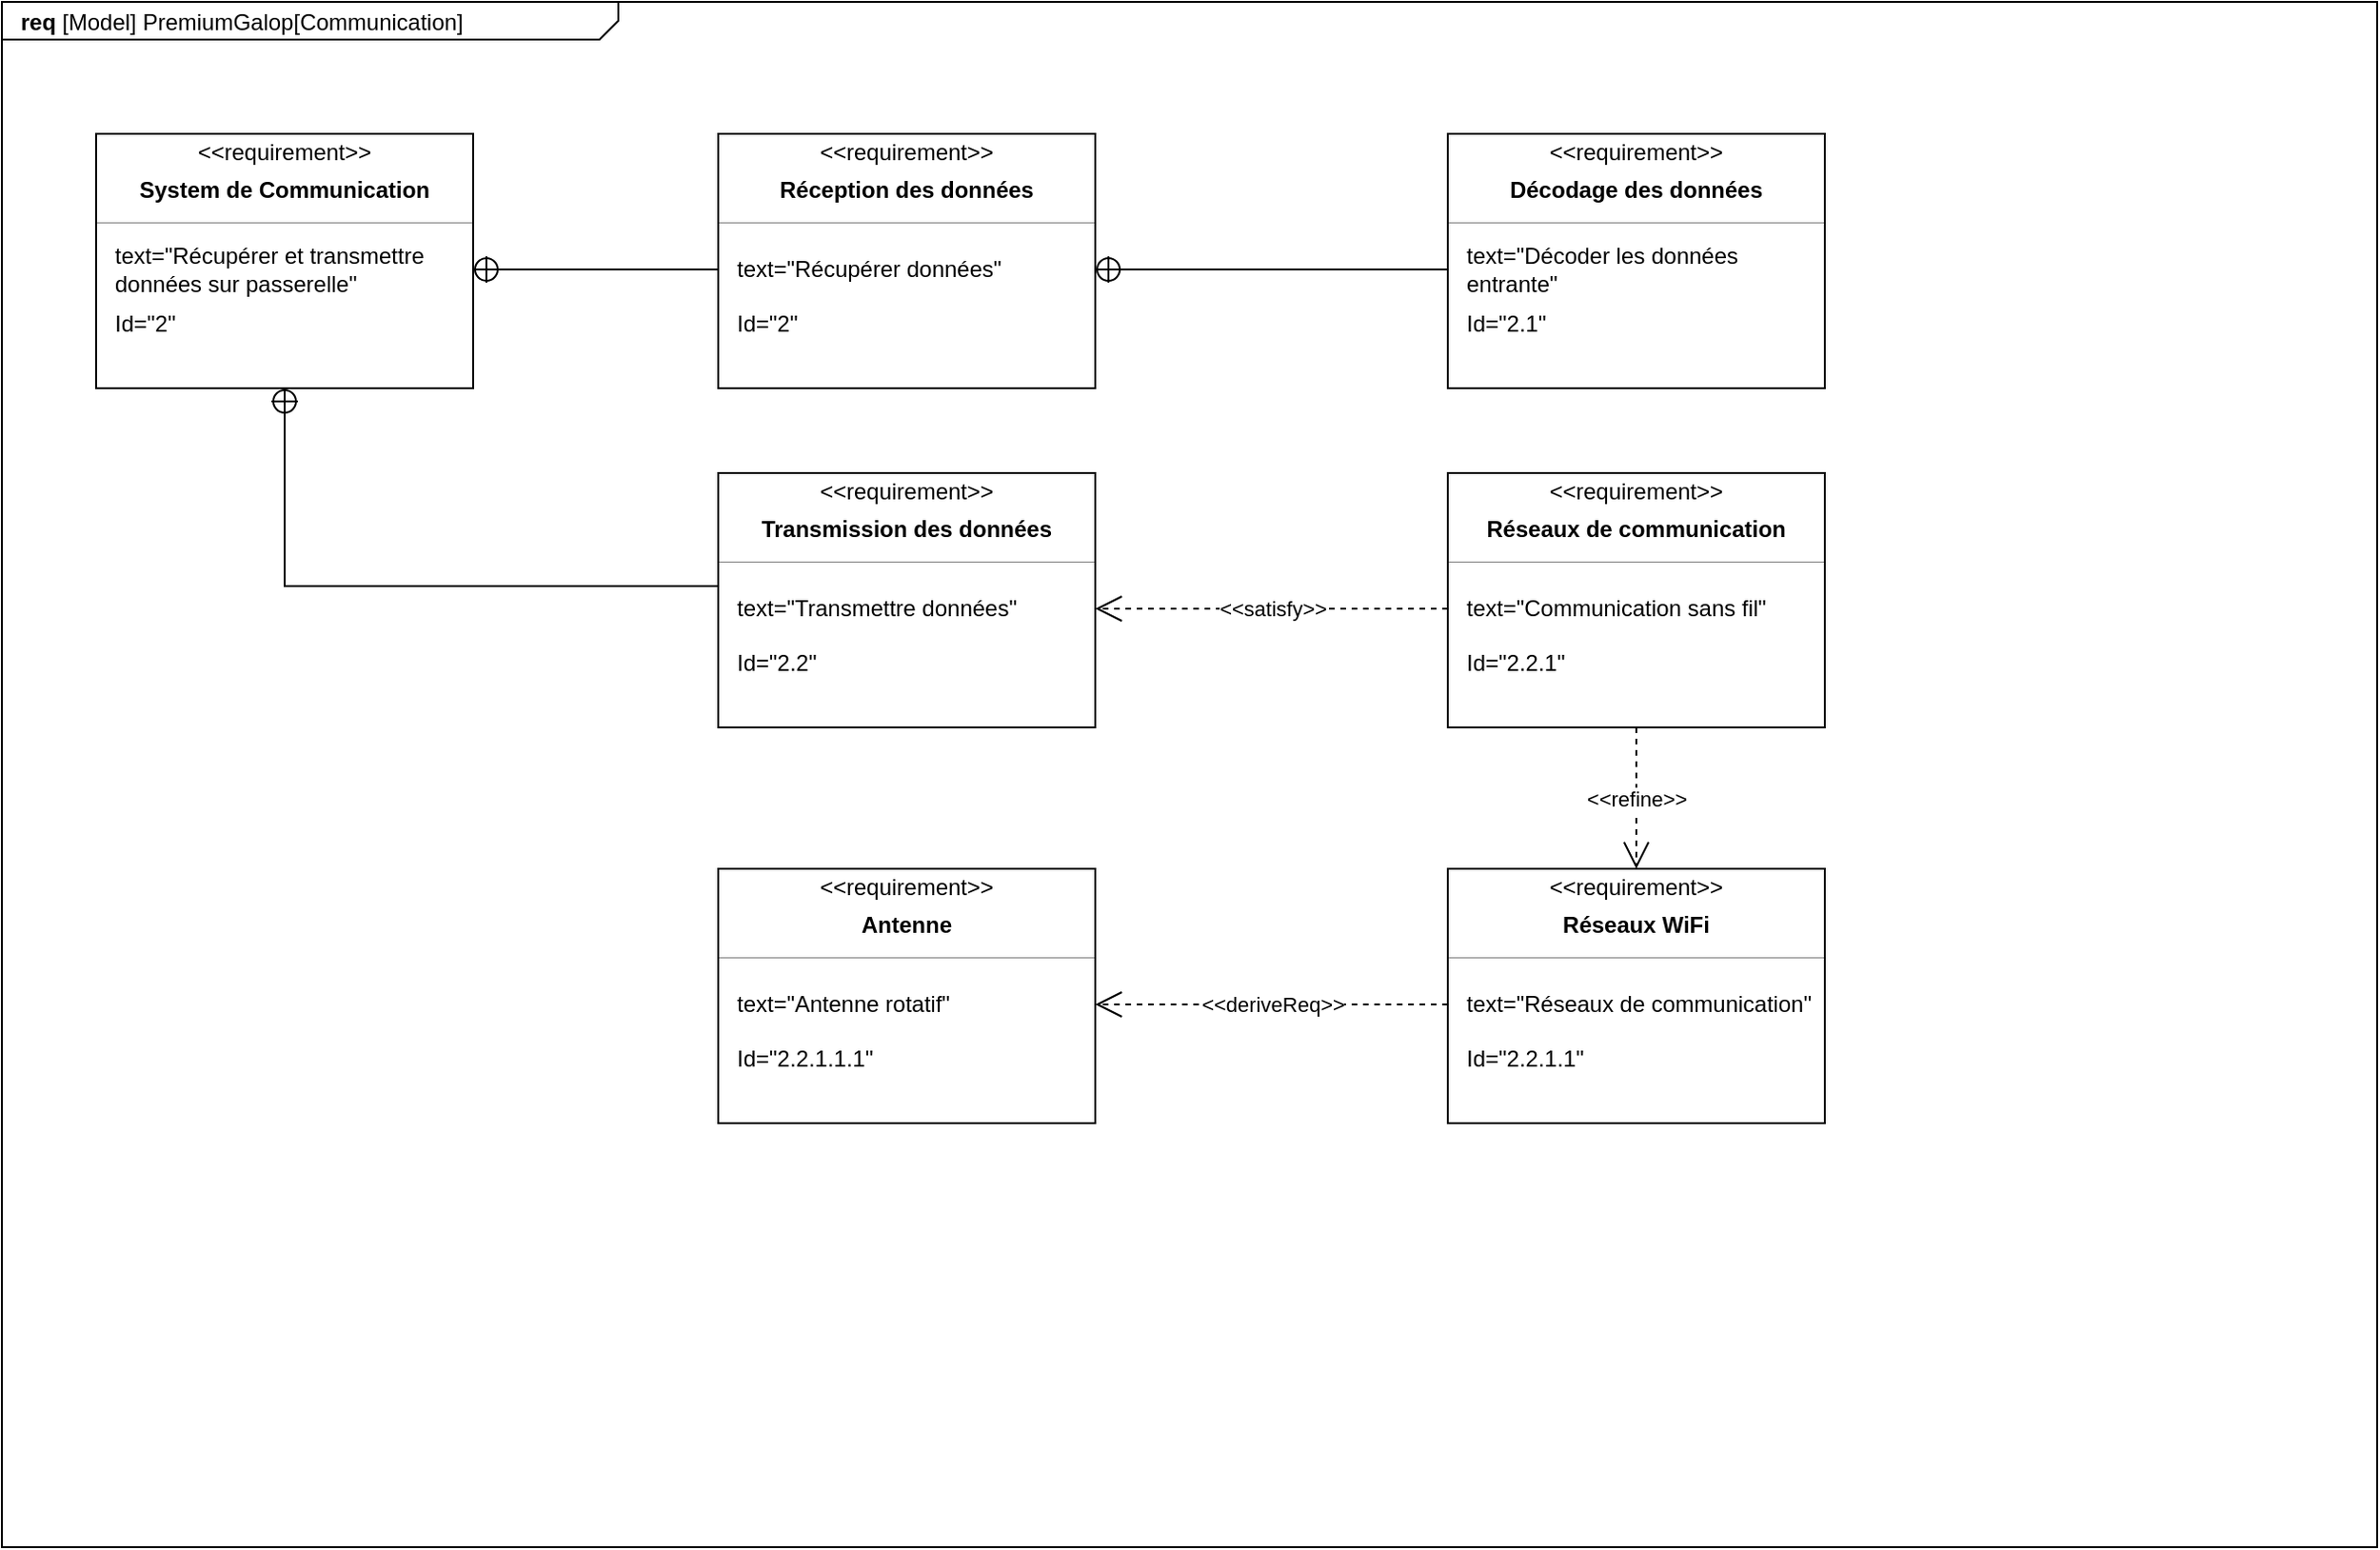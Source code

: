 <mxfile version="26.0.8">
  <diagram name="Page-1" id="929967ad-93f9-6ef4-fab6-5d389245f69c">
    <mxGraphModel dx="1468" dy="1908" grid="1" gridSize="10" guides="1" tooltips="1" connect="1" arrows="1" fold="1" page="1" pageScale="1.5" pageWidth="1169" pageHeight="826" background="none" math="0" shadow="0">
      <root>
        <mxCell id="0" style=";html=1;" />
        <mxCell id="1" style=";html=1;" parent="0" />
        <mxCell id="1672d66443f91eb5-1" value="&lt;p style=&quot;margin: 0px ; margin-top: 4px ; margin-left: 10px ; text-align: left&quot;&gt;&lt;b&gt;req&lt;/b&gt; [Model] PremiumGalop[Communication]&lt;/p&gt;" style="html=1;strokeWidth=1;shape=mxgraph.sysml.package;html=1;overflow=fill;whiteSpace=wrap;fillColor=none;gradientColor=none;fontSize=12;align=center;labelX=327.64;" parent="1" vertex="1">
          <mxGeometry x="110" y="-70" width="1260" height="820" as="geometry" />
        </mxCell>
        <mxCell id="gL3Civ_0kA5RlNFKBFCX-1" value="" style="fontStyle=1;align=center;verticalAlign=middle;childLayout=stackLayout;horizontal=1;horizontalStack=0;resizeParent=1;resizeParentMax=0;resizeLast=0;marginBottom=0;" parent="1" vertex="1">
          <mxGeometry x="160" width="200" height="135" as="geometry" />
        </mxCell>
        <mxCell id="gL3Civ_0kA5RlNFKBFCX-2" value="&amp;lt;&amp;lt;requirement&amp;gt;&amp;gt;" style="html=1;align=center;spacing=0;verticalAlign=middle;strokeColor=none;fillColor=none;whiteSpace=wrap;spacingTop=3;" parent="gL3Civ_0kA5RlNFKBFCX-1" vertex="1">
          <mxGeometry width="200" height="16" as="geometry" />
        </mxCell>
        <mxCell id="gL3Civ_0kA5RlNFKBFCX-3" value="System de Communication" style="html=1;align=center;spacing=0;verticalAlign=middle;strokeColor=none;fillColor=none;whiteSpace=wrap;fontStyle=1" parent="gL3Civ_0kA5RlNFKBFCX-1" vertex="1">
          <mxGeometry y="16" width="200" height="27" as="geometry" />
        </mxCell>
        <mxCell id="gL3Civ_0kA5RlNFKBFCX-4" value="" style="line;strokeWidth=0.25;fillColor=none;align=left;verticalAlign=middle;spacingTop=-1;spacingLeft=3;spacingRight=3;rotatable=0;labelPosition=right;points=[];portConstraint=eastwest;" parent="gL3Civ_0kA5RlNFKBFCX-1" vertex="1">
          <mxGeometry y="43" width="200" height="8" as="geometry" />
        </mxCell>
        <mxCell id="gL3Civ_0kA5RlNFKBFCX-5" value="text=&quot;Récupérer et transmettre données sur passerelle&quot;" style="html=1;align=left;spacing=0;verticalAlign=middle;strokeColor=none;fillColor=none;whiteSpace=wrap;spacingLeft=10;" parent="gL3Civ_0kA5RlNFKBFCX-1" vertex="1">
          <mxGeometry y="51" width="200" height="42" as="geometry" />
        </mxCell>
        <mxCell id="gL3Civ_0kA5RlNFKBFCX-6" value="Id=&quot;2&lt;span style=&quot;background-color: transparent; color: light-dark(rgb(0, 0, 0), rgb(255, 255, 255));&quot;&gt;&quot;&lt;/span&gt;" style="html=1;align=left;spacing=0;verticalAlign=middle;strokeColor=none;fillColor=none;whiteSpace=wrap;spacingLeft=10;" parent="gL3Civ_0kA5RlNFKBFCX-1" vertex="1">
          <mxGeometry y="93" width="200" height="16" as="geometry" />
        </mxCell>
        <mxCell id="gL3Civ_0kA5RlNFKBFCX-7" value="" style="html=1;align=center;spacing=0;verticalAlign=middle;strokeColor=none;fillColor=none;whiteSpace=wrap;" parent="gL3Civ_0kA5RlNFKBFCX-1" vertex="1">
          <mxGeometry y="109" width="200" height="26" as="geometry" />
        </mxCell>
        <mxCell id="gL3Civ_0kA5RlNFKBFCX-18" value="" style="rounded=0;html=1;labelBackgroundColor=none;endArrow=none;edgeStyle=elbowEdgeStyle;elbow=vertical;startArrow=sysMLPackCont;startSize=12;exitX=1;exitY=0.5;exitDx=0;exitDy=0;entryX=0;entryY=0.5;entryDx=0;entryDy=0;" parent="1" source="gL3Civ_0kA5RlNFKBFCX-5" target="Au6MMPrLlBBfnPEqebIy-34" edge="1">
          <mxGeometry relative="1" as="geometry">
            <mxPoint x="840" y="-160" as="sourcePoint" />
            <mxPoint x="440" y="72" as="targetPoint" />
            <Array as="points" />
          </mxGeometry>
        </mxCell>
        <mxCell id="gL3Civ_0kA5RlNFKBFCX-19" value="" style="rounded=0;html=1;labelBackgroundColor=none;endArrow=none;edgeStyle=elbowEdgeStyle;elbow=vertical;startArrow=sysMLPackCont;startSize=12;entryX=0;entryY=0.25;entryDx=0;entryDy=0;exitX=0.5;exitY=1;exitDx=0;exitDy=0;" parent="1" source="gL3Civ_0kA5RlNFKBFCX-7" target="Au6MMPrLlBBfnPEqebIy-13" edge="1">
          <mxGeometry relative="1" as="geometry">
            <mxPoint x="740" y="200" as="sourcePoint" />
            <mxPoint x="440" y="241.5" as="targetPoint" />
            <Array as="points">
              <mxPoint x="360" y="240" />
            </Array>
          </mxGeometry>
        </mxCell>
        <mxCell id="Au6MMPrLlBBfnPEqebIy-1" value="" style="fontStyle=1;align=center;verticalAlign=middle;childLayout=stackLayout;horizontal=1;horizontalStack=0;resizeParent=1;resizeParentMax=0;resizeLast=0;marginBottom=0;" parent="1" vertex="1">
          <mxGeometry x="877" width="200" height="135" as="geometry" />
        </mxCell>
        <mxCell id="Au6MMPrLlBBfnPEqebIy-2" value="&amp;lt;&amp;lt;requirement&amp;gt;&amp;gt;" style="html=1;align=center;spacing=0;verticalAlign=middle;strokeColor=none;fillColor=none;whiteSpace=wrap;spacingTop=3;" parent="Au6MMPrLlBBfnPEqebIy-1" vertex="1">
          <mxGeometry width="200" height="16" as="geometry" />
        </mxCell>
        <mxCell id="Au6MMPrLlBBfnPEqebIy-3" value="Décodage des données" style="html=1;align=center;spacing=0;verticalAlign=middle;strokeColor=none;fillColor=none;whiteSpace=wrap;fontStyle=1" parent="Au6MMPrLlBBfnPEqebIy-1" vertex="1">
          <mxGeometry y="16" width="200" height="27" as="geometry" />
        </mxCell>
        <mxCell id="Au6MMPrLlBBfnPEqebIy-4" value="" style="line;strokeWidth=0.25;fillColor=none;align=left;verticalAlign=middle;spacingTop=-1;spacingLeft=3;spacingRight=3;rotatable=0;labelPosition=right;points=[];portConstraint=eastwest;" parent="Au6MMPrLlBBfnPEqebIy-1" vertex="1">
          <mxGeometry y="43" width="200" height="8" as="geometry" />
        </mxCell>
        <mxCell id="Au6MMPrLlBBfnPEqebIy-5" value="text=&quot;Décoder les données entrante&quot;" style="html=1;align=left;spacing=0;verticalAlign=middle;strokeColor=none;fillColor=none;whiteSpace=wrap;spacingLeft=10;" parent="Au6MMPrLlBBfnPEqebIy-1" vertex="1">
          <mxGeometry y="51" width="200" height="42" as="geometry" />
        </mxCell>
        <mxCell id="Au6MMPrLlBBfnPEqebIy-6" value="Id=&quot;2.1&lt;span style=&quot;background-color: transparent; color: light-dark(rgb(0, 0, 0), rgb(255, 255, 255));&quot;&gt;&quot;&lt;/span&gt;" style="html=1;align=left;spacing=0;verticalAlign=middle;strokeColor=none;fillColor=none;whiteSpace=wrap;spacingLeft=10;" parent="Au6MMPrLlBBfnPEqebIy-1" vertex="1">
          <mxGeometry y="93" width="200" height="16" as="geometry" />
        </mxCell>
        <mxCell id="Au6MMPrLlBBfnPEqebIy-7" value="" style="html=1;align=center;spacing=0;verticalAlign=middle;strokeColor=none;fillColor=none;whiteSpace=wrap;" parent="Au6MMPrLlBBfnPEqebIy-1" vertex="1">
          <mxGeometry y="109" width="200" height="26" as="geometry" />
        </mxCell>
        <mxCell id="Au6MMPrLlBBfnPEqebIy-9" value="" style="fontStyle=1;align=center;verticalAlign=middle;childLayout=stackLayout;horizontal=1;horizontalStack=0;resizeParent=1;resizeParentMax=0;resizeLast=0;marginBottom=0;" parent="1" vertex="1">
          <mxGeometry x="490" y="180" width="200" height="135" as="geometry" />
        </mxCell>
        <mxCell id="Au6MMPrLlBBfnPEqebIy-10" value="&amp;lt;&amp;lt;requirement&amp;gt;&amp;gt;" style="html=1;align=center;spacing=0;verticalAlign=middle;strokeColor=none;fillColor=none;whiteSpace=wrap;spacingTop=3;" parent="Au6MMPrLlBBfnPEqebIy-9" vertex="1">
          <mxGeometry width="200" height="16" as="geometry" />
        </mxCell>
        <mxCell id="Au6MMPrLlBBfnPEqebIy-11" value="Transmission des données" style="html=1;align=center;spacing=0;verticalAlign=middle;strokeColor=none;fillColor=none;whiteSpace=wrap;fontStyle=1" parent="Au6MMPrLlBBfnPEqebIy-9" vertex="1">
          <mxGeometry y="16" width="200" height="27" as="geometry" />
        </mxCell>
        <mxCell id="Au6MMPrLlBBfnPEqebIy-12" value="" style="line;strokeWidth=0.25;fillColor=none;align=left;verticalAlign=middle;spacingTop=-1;spacingLeft=3;spacingRight=3;rotatable=0;labelPosition=right;points=[];portConstraint=eastwest;" parent="Au6MMPrLlBBfnPEqebIy-9" vertex="1">
          <mxGeometry y="43" width="200" height="8" as="geometry" />
        </mxCell>
        <mxCell id="Au6MMPrLlBBfnPEqebIy-13" value="text=&quot;Transmettre données&quot;" style="html=1;align=left;spacing=0;verticalAlign=middle;strokeColor=none;fillColor=none;whiteSpace=wrap;spacingLeft=10;" parent="Au6MMPrLlBBfnPEqebIy-9" vertex="1">
          <mxGeometry y="51" width="200" height="42" as="geometry" />
        </mxCell>
        <mxCell id="Au6MMPrLlBBfnPEqebIy-14" value="Id=&quot;2.2&lt;span style=&quot;background-color: transparent; color: light-dark(rgb(0, 0, 0), rgb(255, 255, 255));&quot;&gt;&quot;&lt;/span&gt;" style="html=1;align=left;spacing=0;verticalAlign=middle;strokeColor=none;fillColor=none;whiteSpace=wrap;spacingLeft=10;" parent="Au6MMPrLlBBfnPEqebIy-9" vertex="1">
          <mxGeometry y="93" width="200" height="16" as="geometry" />
        </mxCell>
        <mxCell id="Au6MMPrLlBBfnPEqebIy-15" value="" style="html=1;align=center;spacing=0;verticalAlign=middle;strokeColor=none;fillColor=none;whiteSpace=wrap;" parent="Au6MMPrLlBBfnPEqebIy-9" vertex="1">
          <mxGeometry y="109" width="200" height="26" as="geometry" />
        </mxCell>
        <mxCell id="Au6MMPrLlBBfnPEqebIy-30" value="" style="fontStyle=1;align=center;verticalAlign=middle;childLayout=stackLayout;horizontal=1;horizontalStack=0;resizeParent=1;resizeParentMax=0;resizeLast=0;marginBottom=0;" parent="1" vertex="1">
          <mxGeometry x="490" width="200" height="135" as="geometry" />
        </mxCell>
        <mxCell id="Au6MMPrLlBBfnPEqebIy-31" value="&amp;lt;&amp;lt;requirement&amp;gt;&amp;gt;" style="html=1;align=center;spacing=0;verticalAlign=middle;strokeColor=none;fillColor=none;whiteSpace=wrap;spacingTop=3;" parent="Au6MMPrLlBBfnPEqebIy-30" vertex="1">
          <mxGeometry width="200" height="16" as="geometry" />
        </mxCell>
        <mxCell id="Au6MMPrLlBBfnPEqebIy-32" value="Réception des données" style="html=1;align=center;spacing=0;verticalAlign=middle;strokeColor=none;fillColor=none;whiteSpace=wrap;fontStyle=1" parent="Au6MMPrLlBBfnPEqebIy-30" vertex="1">
          <mxGeometry y="16" width="200" height="27" as="geometry" />
        </mxCell>
        <mxCell id="Au6MMPrLlBBfnPEqebIy-33" value="" style="line;strokeWidth=0.25;fillColor=none;align=left;verticalAlign=middle;spacingTop=-1;spacingLeft=3;spacingRight=3;rotatable=0;labelPosition=right;points=[];portConstraint=eastwest;" parent="Au6MMPrLlBBfnPEqebIy-30" vertex="1">
          <mxGeometry y="43" width="200" height="8" as="geometry" />
        </mxCell>
        <mxCell id="Au6MMPrLlBBfnPEqebIy-34" value="text=&quot;Récupérer données&quot;" style="html=1;align=left;spacing=0;verticalAlign=middle;strokeColor=none;fillColor=none;whiteSpace=wrap;spacingLeft=10;" parent="Au6MMPrLlBBfnPEqebIy-30" vertex="1">
          <mxGeometry y="51" width="200" height="42" as="geometry" />
        </mxCell>
        <mxCell id="Au6MMPrLlBBfnPEqebIy-35" value="Id=&quot;2&lt;span style=&quot;background-color: transparent; color: light-dark(rgb(0, 0, 0), rgb(255, 255, 255));&quot;&gt;&quot;&lt;/span&gt;" style="html=1;align=left;spacing=0;verticalAlign=middle;strokeColor=none;fillColor=none;whiteSpace=wrap;spacingLeft=10;" parent="Au6MMPrLlBBfnPEqebIy-30" vertex="1">
          <mxGeometry y="93" width="200" height="16" as="geometry" />
        </mxCell>
        <mxCell id="Au6MMPrLlBBfnPEqebIy-36" value="" style="html=1;align=center;spacing=0;verticalAlign=middle;strokeColor=none;fillColor=none;whiteSpace=wrap;" parent="Au6MMPrLlBBfnPEqebIy-30" vertex="1">
          <mxGeometry y="109" width="200" height="26" as="geometry" />
        </mxCell>
        <mxCell id="3040LS8pmtFOnnAg7v6W-1" value="" style="rounded=0;html=1;labelBackgroundColor=none;endArrow=none;edgeStyle=elbowEdgeStyle;elbow=vertical;startArrow=sysMLPackCont;startSize=12;exitX=1;exitY=0.5;exitDx=0;exitDy=0;entryX=0;entryY=0.5;entryDx=0;entryDy=0;" edge="1" parent="1" source="Au6MMPrLlBBfnPEqebIy-34" target="Au6MMPrLlBBfnPEqebIy-5">
          <mxGeometry relative="1" as="geometry">
            <mxPoint x="830" y="246.91" as="sourcePoint" />
            <mxPoint x="960" y="246.91" as="targetPoint" />
            <Array as="points" />
          </mxGeometry>
        </mxCell>
        <mxCell id="3040LS8pmtFOnnAg7v6W-2" value="" style="fontStyle=1;align=center;verticalAlign=middle;childLayout=stackLayout;horizontal=1;horizontalStack=0;resizeParent=1;resizeParentMax=0;resizeLast=0;marginBottom=0;" vertex="1" parent="1">
          <mxGeometry x="877" y="180" width="200" height="135" as="geometry" />
        </mxCell>
        <mxCell id="3040LS8pmtFOnnAg7v6W-3" value="&amp;lt;&amp;lt;requirement&amp;gt;&amp;gt;" style="html=1;align=center;spacing=0;verticalAlign=middle;strokeColor=none;fillColor=none;whiteSpace=wrap;spacingTop=3;" vertex="1" parent="3040LS8pmtFOnnAg7v6W-2">
          <mxGeometry width="200" height="16" as="geometry" />
        </mxCell>
        <mxCell id="3040LS8pmtFOnnAg7v6W-4" value="Réseaux de communication" style="html=1;align=center;spacing=0;verticalAlign=middle;strokeColor=none;fillColor=none;whiteSpace=wrap;fontStyle=1" vertex="1" parent="3040LS8pmtFOnnAg7v6W-2">
          <mxGeometry y="16" width="200" height="27" as="geometry" />
        </mxCell>
        <mxCell id="3040LS8pmtFOnnAg7v6W-5" value="" style="line;strokeWidth=0.25;fillColor=none;align=left;verticalAlign=middle;spacingTop=-1;spacingLeft=3;spacingRight=3;rotatable=0;labelPosition=right;points=[];portConstraint=eastwest;" vertex="1" parent="3040LS8pmtFOnnAg7v6W-2">
          <mxGeometry y="43" width="200" height="8" as="geometry" />
        </mxCell>
        <mxCell id="3040LS8pmtFOnnAg7v6W-6" value="text=&quot;Communication sans fil&quot;" style="html=1;align=left;spacing=0;verticalAlign=middle;strokeColor=none;fillColor=none;whiteSpace=wrap;spacingLeft=10;" vertex="1" parent="3040LS8pmtFOnnAg7v6W-2">
          <mxGeometry y="51" width="200" height="42" as="geometry" />
        </mxCell>
        <mxCell id="3040LS8pmtFOnnAg7v6W-7" value="Id=&quot;2.2.1&lt;span style=&quot;background-color: transparent; color: light-dark(rgb(0, 0, 0), rgb(255, 255, 255));&quot;&gt;&quot;&lt;/span&gt;" style="html=1;align=left;spacing=0;verticalAlign=middle;strokeColor=none;fillColor=none;whiteSpace=wrap;spacingLeft=10;" vertex="1" parent="3040LS8pmtFOnnAg7v6W-2">
          <mxGeometry y="93" width="200" height="16" as="geometry" />
        </mxCell>
        <mxCell id="3040LS8pmtFOnnAg7v6W-8" value="" style="html=1;align=center;spacing=0;verticalAlign=middle;strokeColor=none;fillColor=none;whiteSpace=wrap;" vertex="1" parent="3040LS8pmtFOnnAg7v6W-2">
          <mxGeometry y="109" width="200" height="26" as="geometry" />
        </mxCell>
        <mxCell id="3040LS8pmtFOnnAg7v6W-11" value="&amp;lt;&amp;lt;satisfy&amp;gt;&amp;gt;" style="endArrow=open;edgeStyle=none;endSize=12;dashed=1;html=1;rounded=0;exitX=0;exitY=0.5;exitDx=0;exitDy=0;entryX=1;entryY=0.5;entryDx=0;entryDy=0;" edge="1" source="3040LS8pmtFOnnAg7v6W-6" target="Au6MMPrLlBBfnPEqebIy-13" parent="1">
          <mxGeometry relative="1" as="geometry">
            <mxPoint x="680" y="440" as="sourcePoint" />
            <mxPoint x="800" y="440" as="targetPoint" />
          </mxGeometry>
        </mxCell>
        <mxCell id="3040LS8pmtFOnnAg7v6W-12" value="" style="fontStyle=1;align=center;verticalAlign=middle;childLayout=stackLayout;horizontal=1;horizontalStack=0;resizeParent=1;resizeParentMax=0;resizeLast=0;marginBottom=0;" vertex="1" parent="1">
          <mxGeometry x="877" y="390" width="200" height="135" as="geometry" />
        </mxCell>
        <mxCell id="3040LS8pmtFOnnAg7v6W-13" value="&amp;lt;&amp;lt;requirement&amp;gt;&amp;gt;" style="html=1;align=center;spacing=0;verticalAlign=middle;strokeColor=none;fillColor=none;whiteSpace=wrap;spacingTop=3;" vertex="1" parent="3040LS8pmtFOnnAg7v6W-12">
          <mxGeometry width="200" height="16" as="geometry" />
        </mxCell>
        <mxCell id="3040LS8pmtFOnnAg7v6W-14" value="Réseaux WiFi" style="html=1;align=center;spacing=0;verticalAlign=middle;strokeColor=none;fillColor=none;whiteSpace=wrap;fontStyle=1" vertex="1" parent="3040LS8pmtFOnnAg7v6W-12">
          <mxGeometry y="16" width="200" height="27" as="geometry" />
        </mxCell>
        <mxCell id="3040LS8pmtFOnnAg7v6W-15" value="" style="line;strokeWidth=0.25;fillColor=none;align=left;verticalAlign=middle;spacingTop=-1;spacingLeft=3;spacingRight=3;rotatable=0;labelPosition=right;points=[];portConstraint=eastwest;" vertex="1" parent="3040LS8pmtFOnnAg7v6W-12">
          <mxGeometry y="43" width="200" height="8" as="geometry" />
        </mxCell>
        <mxCell id="3040LS8pmtFOnnAg7v6W-16" value="text=&quot;Réseaux de communication&quot;" style="html=1;align=left;spacing=0;verticalAlign=middle;strokeColor=none;fillColor=none;whiteSpace=wrap;spacingLeft=10;" vertex="1" parent="3040LS8pmtFOnnAg7v6W-12">
          <mxGeometry y="51" width="200" height="42" as="geometry" />
        </mxCell>
        <mxCell id="3040LS8pmtFOnnAg7v6W-17" value="Id=&quot;2.2.1.1&lt;span style=&quot;background-color: transparent; color: light-dark(rgb(0, 0, 0), rgb(255, 255, 255));&quot;&gt;&quot;&lt;/span&gt;" style="html=1;align=left;spacing=0;verticalAlign=middle;strokeColor=none;fillColor=none;whiteSpace=wrap;spacingLeft=10;" vertex="1" parent="3040LS8pmtFOnnAg7v6W-12">
          <mxGeometry y="93" width="200" height="16" as="geometry" />
        </mxCell>
        <mxCell id="3040LS8pmtFOnnAg7v6W-18" value="" style="html=1;align=center;spacing=0;verticalAlign=middle;strokeColor=none;fillColor=none;whiteSpace=wrap;" vertex="1" parent="3040LS8pmtFOnnAg7v6W-12">
          <mxGeometry y="109" width="200" height="26" as="geometry" />
        </mxCell>
        <mxCell id="3040LS8pmtFOnnAg7v6W-25" value="&amp;lt;&amp;lt;refine&amp;gt;&amp;gt;" style="endArrow=open;edgeStyle=none;endSize=12;dashed=1;html=1;rounded=0;exitX=0.5;exitY=1;exitDx=0;exitDy=0;entryX=0.5;entryY=0;entryDx=0;entryDy=0;" edge="1" source="3040LS8pmtFOnnAg7v6W-8" target="3040LS8pmtFOnnAg7v6W-13" parent="1">
          <mxGeometry relative="1" as="geometry">
            <mxPoint x="550" y="400" as="sourcePoint" />
            <mxPoint x="670" y="400" as="targetPoint" />
          </mxGeometry>
        </mxCell>
        <mxCell id="3040LS8pmtFOnnAg7v6W-26" value="" style="fontStyle=1;align=center;verticalAlign=middle;childLayout=stackLayout;horizontal=1;horizontalStack=0;resizeParent=1;resizeParentMax=0;resizeLast=0;marginBottom=0;" vertex="1" parent="1">
          <mxGeometry x="490" y="390" width="200" height="135" as="geometry" />
        </mxCell>
        <mxCell id="3040LS8pmtFOnnAg7v6W-27" value="&amp;lt;&amp;lt;requirement&amp;gt;&amp;gt;" style="html=1;align=center;spacing=0;verticalAlign=middle;strokeColor=none;fillColor=none;whiteSpace=wrap;spacingTop=3;" vertex="1" parent="3040LS8pmtFOnnAg7v6W-26">
          <mxGeometry width="200" height="16" as="geometry" />
        </mxCell>
        <mxCell id="3040LS8pmtFOnnAg7v6W-28" value="Antenne" style="html=1;align=center;spacing=0;verticalAlign=middle;strokeColor=none;fillColor=none;whiteSpace=wrap;fontStyle=1" vertex="1" parent="3040LS8pmtFOnnAg7v6W-26">
          <mxGeometry y="16" width="200" height="27" as="geometry" />
        </mxCell>
        <mxCell id="3040LS8pmtFOnnAg7v6W-29" value="" style="line;strokeWidth=0.25;fillColor=none;align=left;verticalAlign=middle;spacingTop=-1;spacingLeft=3;spacingRight=3;rotatable=0;labelPosition=right;points=[];portConstraint=eastwest;" vertex="1" parent="3040LS8pmtFOnnAg7v6W-26">
          <mxGeometry y="43" width="200" height="8" as="geometry" />
        </mxCell>
        <mxCell id="3040LS8pmtFOnnAg7v6W-30" value="text=&quot;Antenne rotatif&quot;" style="html=1;align=left;spacing=0;verticalAlign=middle;strokeColor=none;fillColor=none;whiteSpace=wrap;spacingLeft=10;" vertex="1" parent="3040LS8pmtFOnnAg7v6W-26">
          <mxGeometry y="51" width="200" height="42" as="geometry" />
        </mxCell>
        <mxCell id="3040LS8pmtFOnnAg7v6W-31" value="Id=&quot;2.2.1.1.1&lt;span style=&quot;background-color: transparent; color: light-dark(rgb(0, 0, 0), rgb(255, 255, 255));&quot;&gt;&quot;&lt;/span&gt;" style="html=1;align=left;spacing=0;verticalAlign=middle;strokeColor=none;fillColor=none;whiteSpace=wrap;spacingLeft=10;" vertex="1" parent="3040LS8pmtFOnnAg7v6W-26">
          <mxGeometry y="93" width="200" height="16" as="geometry" />
        </mxCell>
        <mxCell id="3040LS8pmtFOnnAg7v6W-32" value="" style="html=1;align=center;spacing=0;verticalAlign=middle;strokeColor=none;fillColor=none;whiteSpace=wrap;" vertex="1" parent="3040LS8pmtFOnnAg7v6W-26">
          <mxGeometry y="109" width="200" height="26" as="geometry" />
        </mxCell>
        <mxCell id="3040LS8pmtFOnnAg7v6W-35" value="&amp;lt;&amp;lt;deriveReq&amp;gt;&amp;gt;" style="endArrow=open;html=1;edgeStyle=none;endSize=12;dashed=1;rounded=0;entryX=1;entryY=0.5;entryDx=0;entryDy=0;exitX=0;exitY=0.5;exitDx=0;exitDy=0;" edge="1" source="3040LS8pmtFOnnAg7v6W-16" target="3040LS8pmtFOnnAg7v6W-30" parent="1">
          <mxGeometry relative="1" as="geometry">
            <mxPoint x="360" y="610.0" as="sourcePoint" />
            <mxPoint x="480" y="610.0" as="targetPoint" />
          </mxGeometry>
        </mxCell>
      </root>
    </mxGraphModel>
  </diagram>
</mxfile>
